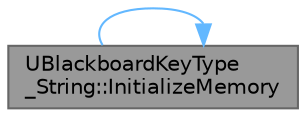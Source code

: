 digraph "UBlackboardKeyType_String::InitializeMemory"
{
 // INTERACTIVE_SVG=YES
 // LATEX_PDF_SIZE
  bgcolor="transparent";
  edge [fontname=Helvetica,fontsize=10,labelfontname=Helvetica,labelfontsize=10];
  node [fontname=Helvetica,fontsize=10,shape=box,height=0.2,width=0.4];
  rankdir="LR";
  Node1 [id="Node000001",label="UBlackboardKeyType\l_String::InitializeMemory",height=0.2,width=0.4,color="gray40", fillcolor="grey60", style="filled", fontcolor="black",tooltip="initialize memory, works directly on provided memory/properties"];
  Node1 -> Node1 [id="edge1_Node000001_Node000001",color="steelblue1",style="solid",tooltip=" "];
}
